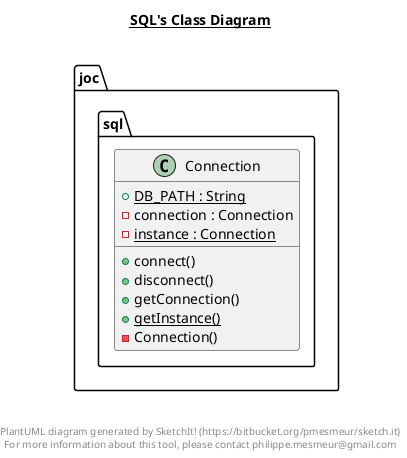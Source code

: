 @startuml

title __SQL's Class Diagram__\n

  namespace joc {
    namespace sql {
      class joc.sql.Connection {
          {static} + DB_PATH : String
          - connection : Connection
          {static} - instance : Connection
          + connect()
          + disconnect()
          + getConnection()
          {static} + getInstance()
          - Connection()
      }
    }
  }
  



right footer


PlantUML diagram generated by SketchIt! (https://bitbucket.org/pmesmeur/sketch.it)
For more information about this tool, please contact philippe.mesmeur@gmail.com
endfooter

@enduml
